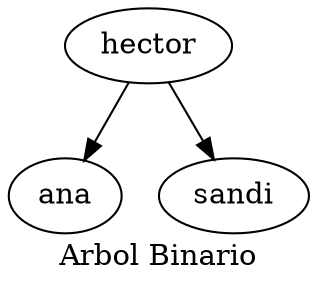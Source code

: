 digraph arbol
{
rankdir=TB;
nodohector[ label = "hector"]; 
nodohector->nodoana
nodoana[ label = "ana"]; 
nodohector->nodosandi
nodosandi[ label = "sandi"]; 
label = " Arbol Binario " 
}

